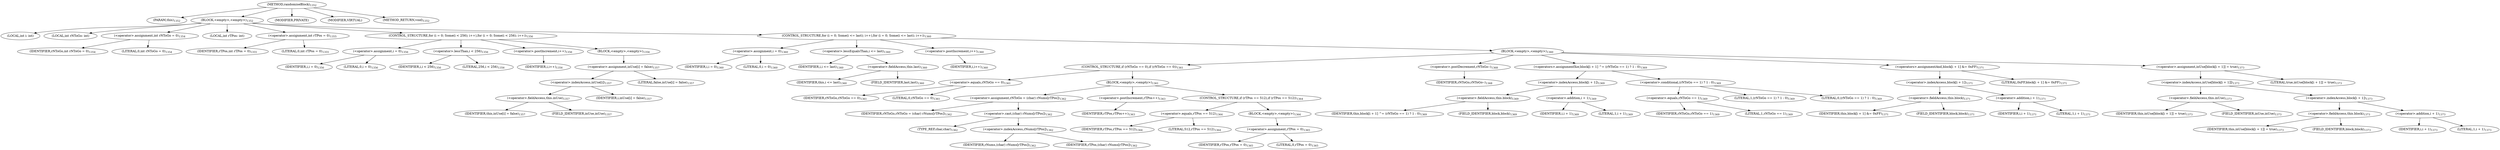 digraph "randomiseBlock" {  
"4765" [label = <(METHOD,randomiseBlock)<SUB>1352</SUB>> ]
"4766" [label = <(PARAM,this)<SUB>1352</SUB>> ]
"4767" [label = <(BLOCK,&lt;empty&gt;,&lt;empty&gt;)<SUB>1352</SUB>> ]
"4768" [label = <(LOCAL,int i: int)> ]
"4769" [label = <(LOCAL,int rNToGo: int)> ]
"4770" [label = <(&lt;operator&gt;.assignment,int rNToGo = 0)<SUB>1354</SUB>> ]
"4771" [label = <(IDENTIFIER,rNToGo,int rNToGo = 0)<SUB>1354</SUB>> ]
"4772" [label = <(LITERAL,0,int rNToGo = 0)<SUB>1354</SUB>> ]
"4773" [label = <(LOCAL,int rTPos: int)> ]
"4774" [label = <(&lt;operator&gt;.assignment,int rTPos = 0)<SUB>1355</SUB>> ]
"4775" [label = <(IDENTIFIER,rTPos,int rTPos = 0)<SUB>1355</SUB>> ]
"4776" [label = <(LITERAL,0,int rTPos = 0)<SUB>1355</SUB>> ]
"4777" [label = <(CONTROL_STRUCTURE,for (i = 0; Some(i &lt; 256); i++),for (i = 0; Some(i &lt; 256); i++))<SUB>1356</SUB>> ]
"4778" [label = <(&lt;operator&gt;.assignment,i = 0)<SUB>1356</SUB>> ]
"4779" [label = <(IDENTIFIER,i,i = 0)<SUB>1356</SUB>> ]
"4780" [label = <(LITERAL,0,i = 0)<SUB>1356</SUB>> ]
"4781" [label = <(&lt;operator&gt;.lessThan,i &lt; 256)<SUB>1356</SUB>> ]
"4782" [label = <(IDENTIFIER,i,i &lt; 256)<SUB>1356</SUB>> ]
"4783" [label = <(LITERAL,256,i &lt; 256)<SUB>1356</SUB>> ]
"4784" [label = <(&lt;operator&gt;.postIncrement,i++)<SUB>1356</SUB>> ]
"4785" [label = <(IDENTIFIER,i,i++)<SUB>1356</SUB>> ]
"4786" [label = <(BLOCK,&lt;empty&gt;,&lt;empty&gt;)<SUB>1356</SUB>> ]
"4787" [label = <(&lt;operator&gt;.assignment,inUse[i] = false)<SUB>1357</SUB>> ]
"4788" [label = <(&lt;operator&gt;.indexAccess,inUse[i])<SUB>1357</SUB>> ]
"4789" [label = <(&lt;operator&gt;.fieldAccess,this.inUse)<SUB>1357</SUB>> ]
"4790" [label = <(IDENTIFIER,this,inUse[i] = false)<SUB>1357</SUB>> ]
"4791" [label = <(FIELD_IDENTIFIER,inUse,inUse)<SUB>1357</SUB>> ]
"4792" [label = <(IDENTIFIER,i,inUse[i] = false)<SUB>1357</SUB>> ]
"4793" [label = <(LITERAL,false,inUse[i] = false)<SUB>1357</SUB>> ]
"4794" [label = <(CONTROL_STRUCTURE,for (i = 0; Some(i &lt;= last); i++),for (i = 0; Some(i &lt;= last); i++))<SUB>1360</SUB>> ]
"4795" [label = <(&lt;operator&gt;.assignment,i = 0)<SUB>1360</SUB>> ]
"4796" [label = <(IDENTIFIER,i,i = 0)<SUB>1360</SUB>> ]
"4797" [label = <(LITERAL,0,i = 0)<SUB>1360</SUB>> ]
"4798" [label = <(&lt;operator&gt;.lessEqualsThan,i &lt;= last)<SUB>1360</SUB>> ]
"4799" [label = <(IDENTIFIER,i,i &lt;= last)<SUB>1360</SUB>> ]
"4800" [label = <(&lt;operator&gt;.fieldAccess,this.last)<SUB>1360</SUB>> ]
"4801" [label = <(IDENTIFIER,this,i &lt;= last)<SUB>1360</SUB>> ]
"4802" [label = <(FIELD_IDENTIFIER,last,last)<SUB>1360</SUB>> ]
"4803" [label = <(&lt;operator&gt;.postIncrement,i++)<SUB>1360</SUB>> ]
"4804" [label = <(IDENTIFIER,i,i++)<SUB>1360</SUB>> ]
"4805" [label = <(BLOCK,&lt;empty&gt;,&lt;empty&gt;)<SUB>1360</SUB>> ]
"4806" [label = <(CONTROL_STRUCTURE,if (rNToGo == 0),if (rNToGo == 0))<SUB>1361</SUB>> ]
"4807" [label = <(&lt;operator&gt;.equals,rNToGo == 0)<SUB>1361</SUB>> ]
"4808" [label = <(IDENTIFIER,rNToGo,rNToGo == 0)<SUB>1361</SUB>> ]
"4809" [label = <(LITERAL,0,rNToGo == 0)<SUB>1361</SUB>> ]
"4810" [label = <(BLOCK,&lt;empty&gt;,&lt;empty&gt;)<SUB>1361</SUB>> ]
"4811" [label = <(&lt;operator&gt;.assignment,rNToGo = (char) rNums[rTPos])<SUB>1362</SUB>> ]
"4812" [label = <(IDENTIFIER,rNToGo,rNToGo = (char) rNums[rTPos])<SUB>1362</SUB>> ]
"4813" [label = <(&lt;operator&gt;.cast,(char) rNums[rTPos])<SUB>1362</SUB>> ]
"4814" [label = <(TYPE_REF,char,char)<SUB>1362</SUB>> ]
"4815" [label = <(&lt;operator&gt;.indexAccess,rNums[rTPos])<SUB>1362</SUB>> ]
"4816" [label = <(IDENTIFIER,rNums,(char) rNums[rTPos])<SUB>1362</SUB>> ]
"4817" [label = <(IDENTIFIER,rTPos,(char) rNums[rTPos])<SUB>1362</SUB>> ]
"4818" [label = <(&lt;operator&gt;.postIncrement,rTPos++)<SUB>1363</SUB>> ]
"4819" [label = <(IDENTIFIER,rTPos,rTPos++)<SUB>1363</SUB>> ]
"4820" [label = <(CONTROL_STRUCTURE,if (rTPos == 512),if (rTPos == 512))<SUB>1364</SUB>> ]
"4821" [label = <(&lt;operator&gt;.equals,rTPos == 512)<SUB>1364</SUB>> ]
"4822" [label = <(IDENTIFIER,rTPos,rTPos == 512)<SUB>1364</SUB>> ]
"4823" [label = <(LITERAL,512,rTPos == 512)<SUB>1364</SUB>> ]
"4824" [label = <(BLOCK,&lt;empty&gt;,&lt;empty&gt;)<SUB>1364</SUB>> ]
"4825" [label = <(&lt;operator&gt;.assignment,rTPos = 0)<SUB>1365</SUB>> ]
"4826" [label = <(IDENTIFIER,rTPos,rTPos = 0)<SUB>1365</SUB>> ]
"4827" [label = <(LITERAL,0,rTPos = 0)<SUB>1365</SUB>> ]
"4828" [label = <(&lt;operator&gt;.postDecrement,rNToGo--)<SUB>1368</SUB>> ]
"4829" [label = <(IDENTIFIER,rNToGo,rNToGo--)<SUB>1368</SUB>> ]
"4830" [label = <(&lt;operators&gt;.assignmentXor,block[i + 1] ^= (rNToGo == 1) ? 1 : 0)<SUB>1369</SUB>> ]
"4831" [label = <(&lt;operator&gt;.indexAccess,block[i + 1])<SUB>1369</SUB>> ]
"4832" [label = <(&lt;operator&gt;.fieldAccess,this.block)<SUB>1369</SUB>> ]
"4833" [label = <(IDENTIFIER,this,block[i + 1] ^= (rNToGo == 1) ? 1 : 0)<SUB>1369</SUB>> ]
"4834" [label = <(FIELD_IDENTIFIER,block,block)<SUB>1369</SUB>> ]
"4835" [label = <(&lt;operator&gt;.addition,i + 1)<SUB>1369</SUB>> ]
"4836" [label = <(IDENTIFIER,i,i + 1)<SUB>1369</SUB>> ]
"4837" [label = <(LITERAL,1,i + 1)<SUB>1369</SUB>> ]
"4838" [label = <(&lt;operator&gt;.conditional,(rNToGo == 1) ? 1 : 0)<SUB>1369</SUB>> ]
"4839" [label = <(&lt;operator&gt;.equals,rNToGo == 1)<SUB>1369</SUB>> ]
"4840" [label = <(IDENTIFIER,rNToGo,rNToGo == 1)<SUB>1369</SUB>> ]
"4841" [label = <(LITERAL,1,rNToGo == 1)<SUB>1369</SUB>> ]
"4842" [label = <(LITERAL,1,(rNToGo == 1) ? 1 : 0)<SUB>1369</SUB>> ]
"4843" [label = <(LITERAL,0,(rNToGo == 1) ? 1 : 0)<SUB>1369</SUB>> ]
"4844" [label = <(&lt;operators&gt;.assignmentAnd,block[i + 1] &amp;= 0xFF)<SUB>1371</SUB>> ]
"4845" [label = <(&lt;operator&gt;.indexAccess,block[i + 1])<SUB>1371</SUB>> ]
"4846" [label = <(&lt;operator&gt;.fieldAccess,this.block)<SUB>1371</SUB>> ]
"4847" [label = <(IDENTIFIER,this,block[i + 1] &amp;= 0xFF)<SUB>1371</SUB>> ]
"4848" [label = <(FIELD_IDENTIFIER,block,block)<SUB>1371</SUB>> ]
"4849" [label = <(&lt;operator&gt;.addition,i + 1)<SUB>1371</SUB>> ]
"4850" [label = <(IDENTIFIER,i,i + 1)<SUB>1371</SUB>> ]
"4851" [label = <(LITERAL,1,i + 1)<SUB>1371</SUB>> ]
"4852" [label = <(LITERAL,0xFF,block[i + 1] &amp;= 0xFF)<SUB>1371</SUB>> ]
"4853" [label = <(&lt;operator&gt;.assignment,inUse[block[i + 1]] = true)<SUB>1373</SUB>> ]
"4854" [label = <(&lt;operator&gt;.indexAccess,inUse[block[i + 1]])<SUB>1373</SUB>> ]
"4855" [label = <(&lt;operator&gt;.fieldAccess,this.inUse)<SUB>1373</SUB>> ]
"4856" [label = <(IDENTIFIER,this,inUse[block[i + 1]] = true)<SUB>1373</SUB>> ]
"4857" [label = <(FIELD_IDENTIFIER,inUse,inUse)<SUB>1373</SUB>> ]
"4858" [label = <(&lt;operator&gt;.indexAccess,block[i + 1])<SUB>1373</SUB>> ]
"4859" [label = <(&lt;operator&gt;.fieldAccess,this.block)<SUB>1373</SUB>> ]
"4860" [label = <(IDENTIFIER,this,inUse[block[i + 1]] = true)<SUB>1373</SUB>> ]
"4861" [label = <(FIELD_IDENTIFIER,block,block)<SUB>1373</SUB>> ]
"4862" [label = <(&lt;operator&gt;.addition,i + 1)<SUB>1373</SUB>> ]
"4863" [label = <(IDENTIFIER,i,i + 1)<SUB>1373</SUB>> ]
"4864" [label = <(LITERAL,1,i + 1)<SUB>1373</SUB>> ]
"4865" [label = <(LITERAL,true,inUse[block[i + 1]] = true)<SUB>1373</SUB>> ]
"4866" [label = <(MODIFIER,PRIVATE)> ]
"4867" [label = <(MODIFIER,VIRTUAL)> ]
"4868" [label = <(METHOD_RETURN,void)<SUB>1352</SUB>> ]
  "4765" -> "4766" 
  "4765" -> "4767" 
  "4765" -> "4866" 
  "4765" -> "4867" 
  "4765" -> "4868" 
  "4767" -> "4768" 
  "4767" -> "4769" 
  "4767" -> "4770" 
  "4767" -> "4773" 
  "4767" -> "4774" 
  "4767" -> "4777" 
  "4767" -> "4794" 
  "4770" -> "4771" 
  "4770" -> "4772" 
  "4774" -> "4775" 
  "4774" -> "4776" 
  "4777" -> "4778" 
  "4777" -> "4781" 
  "4777" -> "4784" 
  "4777" -> "4786" 
  "4778" -> "4779" 
  "4778" -> "4780" 
  "4781" -> "4782" 
  "4781" -> "4783" 
  "4784" -> "4785" 
  "4786" -> "4787" 
  "4787" -> "4788" 
  "4787" -> "4793" 
  "4788" -> "4789" 
  "4788" -> "4792" 
  "4789" -> "4790" 
  "4789" -> "4791" 
  "4794" -> "4795" 
  "4794" -> "4798" 
  "4794" -> "4803" 
  "4794" -> "4805" 
  "4795" -> "4796" 
  "4795" -> "4797" 
  "4798" -> "4799" 
  "4798" -> "4800" 
  "4800" -> "4801" 
  "4800" -> "4802" 
  "4803" -> "4804" 
  "4805" -> "4806" 
  "4805" -> "4828" 
  "4805" -> "4830" 
  "4805" -> "4844" 
  "4805" -> "4853" 
  "4806" -> "4807" 
  "4806" -> "4810" 
  "4807" -> "4808" 
  "4807" -> "4809" 
  "4810" -> "4811" 
  "4810" -> "4818" 
  "4810" -> "4820" 
  "4811" -> "4812" 
  "4811" -> "4813" 
  "4813" -> "4814" 
  "4813" -> "4815" 
  "4815" -> "4816" 
  "4815" -> "4817" 
  "4818" -> "4819" 
  "4820" -> "4821" 
  "4820" -> "4824" 
  "4821" -> "4822" 
  "4821" -> "4823" 
  "4824" -> "4825" 
  "4825" -> "4826" 
  "4825" -> "4827" 
  "4828" -> "4829" 
  "4830" -> "4831" 
  "4830" -> "4838" 
  "4831" -> "4832" 
  "4831" -> "4835" 
  "4832" -> "4833" 
  "4832" -> "4834" 
  "4835" -> "4836" 
  "4835" -> "4837" 
  "4838" -> "4839" 
  "4838" -> "4842" 
  "4838" -> "4843" 
  "4839" -> "4840" 
  "4839" -> "4841" 
  "4844" -> "4845" 
  "4844" -> "4852" 
  "4845" -> "4846" 
  "4845" -> "4849" 
  "4846" -> "4847" 
  "4846" -> "4848" 
  "4849" -> "4850" 
  "4849" -> "4851" 
  "4853" -> "4854" 
  "4853" -> "4865" 
  "4854" -> "4855" 
  "4854" -> "4858" 
  "4855" -> "4856" 
  "4855" -> "4857" 
  "4858" -> "4859" 
  "4858" -> "4862" 
  "4859" -> "4860" 
  "4859" -> "4861" 
  "4862" -> "4863" 
  "4862" -> "4864" 
}
